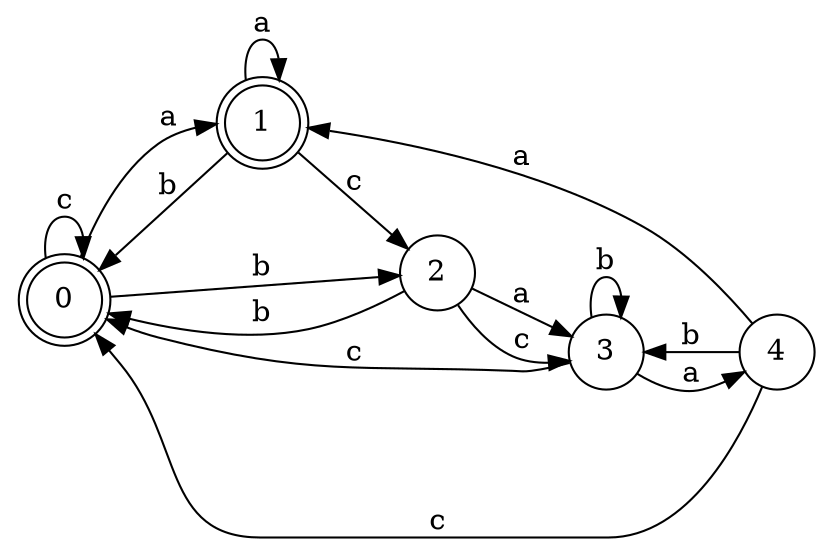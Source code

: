 digraph n4_9 {
__start0 [label="" shape="none"];

rankdir=LR;
size="8,5";

s0 [style="rounded,filled", color="black", fillcolor="white" shape="doublecircle", label="0"];
s1 [style="rounded,filled", color="black", fillcolor="white" shape="doublecircle", label="1"];
s2 [style="filled", color="black", fillcolor="white" shape="circle", label="2"];
s3 [style="filled", color="black", fillcolor="white" shape="circle", label="3"];
s4 [style="filled", color="black", fillcolor="white" shape="circle", label="4"];
s0 -> s1 [label="a"];
s0 -> s2 [label="b"];
s0 -> s0 [label="c"];
s1 -> s1 [label="a"];
s1 -> s0 [label="b"];
s1 -> s2 [label="c"];
s2 -> s3 [label="a"];
s2 -> s0 [label="b"];
s2 -> s3 [label="c"];
s3 -> s4 [label="a"];
s3 -> s3 [label="b"];
s3 -> s0 [label="c"];
s4 -> s1 [label="a"];
s4 -> s3 [label="b"];
s4 -> s0 [label="c"];

}